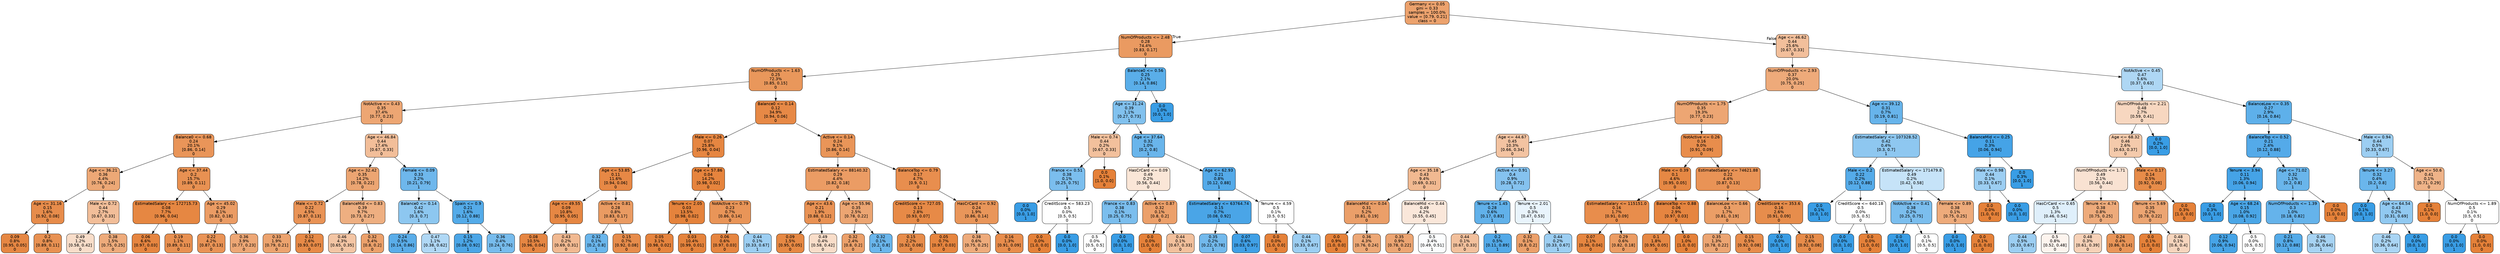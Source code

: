 digraph Tree {
node [shape=box, style="filled, rounded", color="black", fontname=helvetica] ;
edge [fontname=helvetica] ;
0 [label="Germany <= 0.05\ngini = 0.33\nsamples = 100.0%\nvalue = [0.79, 0.21]\nclass = 0", fillcolor="#eca26d"] ;
1 [label="NumOfProducts <= 2.48\n0.28\n74.4%\n[0.83, 0.17]\n0", fillcolor="#ea9a61"] ;
0 -> 1 [labeldistance=2.5, labelangle=45, headlabel="True"] ;
2 [label="NumOfProducts <= 1.63\n0.25\n72.3%\n[0.85, 0.15]\n0", fillcolor="#e9975b"] ;
1 -> 2 ;
3 [label="NotActive <= 0.43\n0.35\n37.4%\n[0.77, 0.23]\n0", fillcolor="#eda673"] ;
2 -> 3 ;
4 [label="Balance0 <= 0.68\n0.24\n20.1%\n[0.86, 0.14]\n0", fillcolor="#e99559"] ;
3 -> 4 ;
5 [label="Age <= 36.21\n0.36\n4.4%\n[0.76, 0.24]\n0", fillcolor="#eda876"] ;
4 -> 5 ;
6 [label="Age <= 31.16\n0.15\n1.6%\n[0.92, 0.08]\n0", fillcolor="#e78c4b"] ;
5 -> 6 ;
7 [label="0.09\n0.8%\n[0.95, 0.05]\n0", fillcolor="#e68743"] ;
6 -> 7 ;
8 [label="0.2\n0.8%\n[0.89, 0.11]\n0", fillcolor="#e89152"] ;
6 -> 8 ;
9 [label="Male <= 0.72\n0.44\n2.7%\n[0.67, 0.33]\n0", fillcolor="#f2be99"] ;
5 -> 9 ;
10 [label="0.49\n1.2%\n[0.58, 0.42]\n0", fillcolor="#f8ddc9"] ;
9 -> 10 ;
11 [label="0.38\n1.5%\n[0.75, 0.25]\n0", fillcolor="#eeab7b"] ;
9 -> 11 ;
12 [label="Age <= 37.44\n0.2\n15.7%\n[0.89, 0.11]\n0", fillcolor="#e89152"] ;
4 -> 12 ;
13 [label="EstimatedSalary <= 172715.73\n0.08\n7.7%\n[0.96, 0.04]\n0", fillcolor="#e68742"] ;
12 -> 13 ;
14 [label="0.06\n6.6%\n[0.97, 0.03]\n0", fillcolor="#e68540"] ;
13 -> 14 ;
15 [label="0.19\n1.1%\n[0.89, 0.11]\n0", fillcolor="#e89051"] ;
13 -> 15 ;
16 [label="Age <= 45.02\n0.29\n8.1%\n[0.82, 0.18]\n0", fillcolor="#eb9c64"] ;
12 -> 16 ;
17 [label="0.22\n4.2%\n[0.87, 0.13]\n0", fillcolor="#e99356"] ;
16 -> 17 ;
18 [label="0.36\n3.9%\n[0.77, 0.23]\n0", fillcolor="#eda775"] ;
16 -> 18 ;
19 [label="Age <= 46.84\n0.44\n17.4%\n[0.67, 0.33]\n0", fillcolor="#f2be99"] ;
3 -> 19 ;
20 [label="Age <= 32.42\n0.35\n14.2%\n[0.78, 0.22]\n0", fillcolor="#eca572"] ;
19 -> 20 ;
21 [label="Male <= 0.72\n0.22\n4.5%\n[0.87, 0.13]\n0", fillcolor="#e99356"] ;
20 -> 21 ;
22 [label="0.33\n1.9%\n[0.79, 0.21]\n0", fillcolor="#eca36e"] ;
21 -> 22 ;
23 [label="0.12\n2.6%\n[0.93, 0.07]\n0", fillcolor="#e78a47"] ;
21 -> 23 ;
24 [label="BalanceMid <= 0.83\n0.39\n9.7%\n[0.73, 0.27]\n0", fillcolor="#eeaf81"] ;
20 -> 24 ;
25 [label="0.46\n4.3%\n[0.65, 0.35]\n0", fillcolor="#f3c5a4"] ;
24 -> 25 ;
26 [label="0.32\n5.4%\n[0.8, 0.2]\n0", fillcolor="#eca16b"] ;
24 -> 26 ;
27 [label="Female <= 0.09\n0.33\n3.2%\n[0.21, 0.79]\n1", fillcolor="#6eb7ec"] ;
19 -> 27 ;
28 [label="Balance0 <= 0.14\n0.42\n1.6%\n[0.3, 0.7]\n1", fillcolor="#8dc7f0"] ;
27 -> 28 ;
29 [label="0.24\n0.5%\n[0.14, 0.86]\n1", fillcolor="#5aade9"] ;
28 -> 29 ;
30 [label="0.47\n1.1%\n[0.38, 0.62]\n1", fillcolor="#b0d8f5"] ;
28 -> 30 ;
31 [label="Spain <= 0.9\n0.21\n1.6%\n[0.12, 0.88]\n1", fillcolor="#54abe9"] ;
27 -> 31 ;
32 [label="0.15\n1.2%\n[0.08, 0.92]\n1", fillcolor="#4ba6e7"] ;
31 -> 32 ;
33 [label="0.36\n0.4%\n[0.24, 0.76]\n1", fillcolor="#77bced"] ;
31 -> 33 ;
34 [label="Balance0 <= 0.14\n0.12\n34.9%\n[0.94, 0.06]\n0", fillcolor="#e78946"] ;
2 -> 34 ;
35 [label="Male <= 0.26\n0.07\n25.8%\n[0.96, 0.04]\n0", fillcolor="#e68641"] ;
34 -> 35 ;
36 [label="Age <= 53.85\n0.11\n11.6%\n[0.94, 0.06]\n0", fillcolor="#e78845"] ;
35 -> 36 ;
37 [label="Age <= 49.55\n0.09\n10.8%\n[0.95, 0.05]\n0", fillcolor="#e68743"] ;
36 -> 37 ;
38 [label="0.08\n10.5%\n[0.96, 0.04]\n0", fillcolor="#e68642"] ;
37 -> 38 ;
39 [label="0.43\n0.2%\n[0.69, 0.31]\n0", fillcolor="#f1b991"] ;
37 -> 39 ;
40 [label="Active <= 0.81\n0.28\n0.8%\n[0.83, 0.17]\n0", fillcolor="#ea9b62"] ;
36 -> 40 ;
41 [label="0.32\n0.1%\n[0.2, 0.8]\n1", fillcolor="#6ab6ec"] ;
40 -> 41 ;
42 [label="0.15\n0.7%\n[0.92, 0.08]\n0", fillcolor="#e78c4b"] ;
40 -> 42 ;
43 [label="Age <= 57.86\n0.04\n14.2%\n[0.98, 0.02]\n0", fillcolor="#e6843d"] ;
35 -> 43 ;
44 [label="Tenure <= 2.05\n0.03\n13.5%\n[0.98, 0.02]\n0", fillcolor="#e5833c"] ;
43 -> 44 ;
45 [label="0.05\n3.1%\n[0.98, 0.02]\n0", fillcolor="#e6843e"] ;
44 -> 45 ;
46 [label="0.03\n10.4%\n[0.99, 0.01]\n0", fillcolor="#e5833c"] ;
44 -> 46 ;
47 [label="NotActive <= 0.79\n0.23\n0.7%\n[0.86, 0.14]\n0", fillcolor="#e99558"] ;
43 -> 47 ;
48 [label="0.06\n0.6%\n[0.97, 0.03]\n0", fillcolor="#e68540"] ;
47 -> 48 ;
49 [label="0.44\n0.1%\n[0.33, 0.67]\n1", fillcolor="#9ccef2"] ;
47 -> 49 ;
50 [label="Active <= 0.14\n0.24\n9.1%\n[0.86, 0.14]\n0", fillcolor="#e99558"] ;
34 -> 50 ;
51 [label="EstimatedSalary <= 88140.32\n0.29\n4.4%\n[0.82, 0.18]\n0", fillcolor="#eb9c64"] ;
50 -> 51 ;
52 [label="Age <= 43.6\n0.21\n1.9%\n[0.88, 0.12]\n0", fillcolor="#e99254"] ;
51 -> 52 ;
53 [label="0.09\n1.5%\n[0.95, 0.05]\n0", fillcolor="#e68843"] ;
52 -> 53 ;
54 [label="0.49\n0.4%\n[0.58, 0.42]\n0", fillcolor="#f8ddc9"] ;
52 -> 54 ;
55 [label="Age <= 55.96\n0.35\n2.5%\n[0.78, 0.22]\n0", fillcolor="#eca572"] ;
51 -> 55 ;
56 [label="0.32\n2.4%\n[0.8, 0.2]\n0", fillcolor="#eca06a"] ;
55 -> 56 ;
57 [label="0.32\n0.1%\n[0.2, 0.8]\n1", fillcolor="#6ab6ec"] ;
55 -> 57 ;
58 [label="BalanceTop <= 0.79\n0.17\n4.7%\n[0.9, 0.1]\n0", fillcolor="#e88e4e"] ;
50 -> 58 ;
59 [label="CreditScore <= 727.05\n0.13\n2.8%\n[0.93, 0.07]\n0", fillcolor="#e78a47"] ;
58 -> 59 ;
60 [label="0.15\n2.2%\n[0.92, 0.08]\n0", fillcolor="#e78c4a"] ;
59 -> 60 ;
61 [label="0.05\n0.7%\n[0.97, 0.03]\n0", fillcolor="#e6853f"] ;
59 -> 61 ;
62 [label="HasCrCard <= 0.92\n0.24\n1.9%\n[0.86, 0.14]\n0", fillcolor="#e9965a"] ;
58 -> 62 ;
63 [label="0.38\n0.6%\n[0.75, 0.25]\n0", fillcolor="#eeab7b"] ;
62 -> 63 ;
64 [label="0.16\n1.3%\n[0.91, 0.09]\n0", fillcolor="#e88d4c"] ;
62 -> 64 ;
65 [label="Balance0 <= 0.56\n0.25\n2.1%\n[0.14, 0.86]\n1", fillcolor="#5aaee9"] ;
1 -> 65 ;
66 [label="Age <= 31.24\n0.39\n1.1%\n[0.27, 0.73]\n1", fillcolor="#81c1ee"] ;
65 -> 66 ;
67 [label="Male <= 0.74\n0.44\n0.2%\n[0.67, 0.33]\n0", fillcolor="#f2c09c"] ;
66 -> 67 ;
68 [label="France <= 0.51\n0.38\n0.1%\n[0.25, 0.75]\n1", fillcolor="#7bbeee"] ;
67 -> 68 ;
69 [label="0.0\n0.0%\n[0.0, 1.0]\n1", fillcolor="#399de5"] ;
68 -> 69 ;
70 [label="CreditScore <= 583.23\n0.5\n0.0%\n[0.5, 0.5]\n0", fillcolor="#ffffff"] ;
68 -> 70 ;
71 [label="0.0\n0.0%\n[1.0, 0.0]\n0", fillcolor="#e58139"] ;
70 -> 71 ;
72 [label="0.0\n0.0%\n[0.0, 1.0]\n1", fillcolor="#399de5"] ;
70 -> 72 ;
73 [label="0.0\n0.1%\n[1.0, 0.0]\n0", fillcolor="#e58139"] ;
67 -> 73 ;
74 [label="Age <= 37.64\n0.32\n1.0%\n[0.2, 0.8]\n1", fillcolor="#69b5eb"] ;
66 -> 74 ;
75 [label="HasCrCard <= 0.09\n0.49\n0.2%\n[0.56, 0.44]\n0", fillcolor="#fae6d7"] ;
74 -> 75 ;
76 [label="France <= 0.83\n0.38\n0.1%\n[0.25, 0.75]\n1", fillcolor="#7bbeee"] ;
75 -> 76 ;
77 [label="0.5\n0.0%\n[0.5, 0.5]\n0", fillcolor="#ffffff"] ;
76 -> 77 ;
78 [label="0.0\n0.0%\n[0.0, 1.0]\n1", fillcolor="#399de5"] ;
76 -> 78 ;
79 [label="Active <= 0.87\n0.32\n0.1%\n[0.8, 0.2]\n0", fillcolor="#eca06a"] ;
75 -> 79 ;
80 [label="0.0\n0.0%\n[1.0, 0.0]\n0", fillcolor="#e58139"] ;
79 -> 80 ;
81 [label="0.44\n0.1%\n[0.67, 0.33]\n0", fillcolor="#f2c09c"] ;
79 -> 81 ;
82 [label="Age <= 62.93\n0.21\n0.8%\n[0.12, 0.88]\n1", fillcolor="#54aae9"] ;
74 -> 82 ;
83 [label="EstimatedSalary <= 63764.74\n0.15\n0.7%\n[0.08, 0.92]\n1", fillcolor="#4aa5e7"] ;
82 -> 83 ;
84 [label="0.35\n0.2%\n[0.22, 0.78]\n1", fillcolor="#72b9ec"] ;
83 -> 84 ;
85 [label="0.07\n0.6%\n[0.03, 0.97]\n1", fillcolor="#40a0e6"] ;
83 -> 85 ;
86 [label="Tenure <= 4.59\n0.5\n0.1%\n[0.5, 0.5]\n0", fillcolor="#ffffff"] ;
82 -> 86 ;
87 [label="0.0\n0.0%\n[1.0, 0.0]\n0", fillcolor="#e58139"] ;
86 -> 87 ;
88 [label="0.44\n0.1%\n[0.33, 0.67]\n1", fillcolor="#9ccef2"] ;
86 -> 88 ;
89 [label="0.0\n1.0%\n[0.0, 1.0]\n1", fillcolor="#399de5"] ;
65 -> 89 ;
90 [label="Age <= 46.62\n0.44\n25.6%\n[0.67, 0.33]\n0", fillcolor="#f2bf9b"] ;
0 -> 90 [labeldistance=2.5, labelangle=-45, headlabel="False"] ;
91 [label="NumOfProducts <= 2.93\n0.37\n20.0%\n[0.75, 0.25]\n0", fillcolor="#eeaa7a"] ;
90 -> 91 ;
92 [label="NumOfProducts <= 1.75\n0.35\n19.3%\n[0.77, 0.23]\n0", fillcolor="#eda673"] ;
91 -> 92 ;
93 [label="Age <= 44.67\n0.45\n10.3%\n[0.66, 0.34]\n0", fillcolor="#f3c3a1"] ;
92 -> 93 ;
94 [label="Age <= 35.18\n0.43\n9.4%\n[0.69, 0.31]\n0", fillcolor="#f1b991"] ;
93 -> 94 ;
95 [label="BalanceMid <= 0.04\n0.31\n5.2%\n[0.81, 0.19]\n0", fillcolor="#eb9f69"] ;
94 -> 95 ;
96 [label="0.0\n0.9%\n[1.0, 0.0]\n0", fillcolor="#e58139"] ;
95 -> 96 ;
97 [label="0.36\n4.3%\n[0.76, 0.24]\n0", fillcolor="#eda876"] ;
95 -> 97 ;
98 [label="BalanceMid <= 0.44\n0.49\n4.2%\n[0.55, 0.45]\n0", fillcolor="#fae7da"] ;
94 -> 98 ;
99 [label="0.35\n0.9%\n[0.78, 0.22]\n0", fillcolor="#eca572"] ;
98 -> 99 ;
100 [label="0.5\n3.4%\n[0.49, 0.51]\n1", fillcolor="#fbfdfe"] ;
98 -> 100 ;
101 [label="Active <= 0.91\n0.4\n0.9%\n[0.28, 0.72]\n1", fillcolor="#85c2ef"] ;
93 -> 101 ;
102 [label="Tenure <= 1.45\n0.28\n0.6%\n[0.17, 0.83]\n1", fillcolor="#61b1ea"] ;
101 -> 102 ;
103 [label="0.44\n0.1%\n[0.67, 0.33]\n0", fillcolor="#f2c09c"] ;
102 -> 103 ;
104 [label="0.2\n0.5%\n[0.11, 0.89]\n1", fillcolor="#52a9e8"] ;
102 -> 104 ;
105 [label="Tenure <= 2.01\n0.5\n0.3%\n[0.47, 0.53]\n1", fillcolor="#e9f4fc"] ;
101 -> 105 ;
106 [label="0.32\n0.1%\n[0.8, 0.2]\n0", fillcolor="#eca06a"] ;
105 -> 106 ;
107 [label="0.44\n0.2%\n[0.33, 0.67]\n1", fillcolor="#9ccef2"] ;
105 -> 107 ;
108 [label="NotActive <= 0.26\n0.16\n9.0%\n[0.91, 0.09]\n0", fillcolor="#e88d4c"] ;
92 -> 108 ;
109 [label="Male <= 0.39\n0.1\n4.6%\n[0.95, 0.05]\n0", fillcolor="#e68844"] ;
108 -> 109 ;
110 [label="EstimatedSalary <= 115151.0\n0.16\n1.7%\n[0.91, 0.09]\n0", fillcolor="#e88d4c"] ;
109 -> 110 ;
111 [label="0.07\n1.1%\n[0.96, 0.04]\n0", fillcolor="#e68640"] ;
110 -> 111 ;
112 [label="0.29\n0.6%\n[0.82, 0.18]\n0", fillcolor="#eb9c63"] ;
110 -> 112 ;
113 [label="BalanceTop <= 0.88\n0.06\n2.9%\n[0.97, 0.03]\n0", fillcolor="#e68540"] ;
109 -> 113 ;
114 [label="0.1\n1.8%\n[0.95, 0.05]\n0", fillcolor="#e68844"] ;
113 -> 114 ;
115 [label="0.0\n1.0%\n[1.0, 0.0]\n0", fillcolor="#e58139"] ;
113 -> 115 ;
116 [label="EstimatedSalary <= 74621.88\n0.22\n4.4%\n[0.87, 0.13]\n0", fillcolor="#e99356"] ;
108 -> 116 ;
117 [label="BalanceLow <= 0.66\n0.3\n1.7%\n[0.81, 0.19]\n0", fillcolor="#eb9e66"] ;
116 -> 117 ;
118 [label="0.35\n1.3%\n[0.78, 0.22]\n0", fillcolor="#eca572"] ;
117 -> 118 ;
119 [label="0.15\n0.5%\n[0.92, 0.08]\n0", fillcolor="#e78c4b"] ;
117 -> 119 ;
120 [label="CreditScore <= 353.6\n0.16\n2.6%\n[0.91, 0.09]\n0", fillcolor="#e78d4c"] ;
116 -> 120 ;
121 [label="0.0\n0.0%\n[0.0, 1.0]\n1", fillcolor="#399de5"] ;
120 -> 121 ;
122 [label="0.15\n2.6%\n[0.92, 0.08]\n0", fillcolor="#e78c4a"] ;
120 -> 122 ;
123 [label="Age <= 39.12\n0.31\n0.7%\n[0.19, 0.81]\n1", fillcolor="#67b4eb"] ;
91 -> 123 ;
124 [label="EstimatedSalary <= 107328.52\n0.42\n0.4%\n[0.3, 0.7]\n1", fillcolor="#8ec7f0"] ;
123 -> 124 ;
125 [label="Male <= 0.2\n0.22\n0.2%\n[0.12, 0.88]\n1", fillcolor="#55abe9"] ;
124 -> 125 ;
126 [label="0.0\n0.1%\n[0.0, 1.0]\n1", fillcolor="#399de5"] ;
125 -> 126 ;
127 [label="CreditScore <= 640.18\n0.5\n0.0%\n[0.5, 0.5]\n0", fillcolor="#ffffff"] ;
125 -> 127 ;
128 [label="0.0\n0.0%\n[0.0, 1.0]\n1", fillcolor="#399de5"] ;
127 -> 128 ;
129 [label="0.0\n0.0%\n[1.0, 0.0]\n0", fillcolor="#e58139"] ;
127 -> 129 ;
130 [label="EstimatedSalary <= 171479.8\n0.49\n0.2%\n[0.42, 0.58]\n1", fillcolor="#c6e3f8"] ;
124 -> 130 ;
131 [label="NotActive <= 0.41\n0.38\n0.2%\n[0.25, 0.75]\n1", fillcolor="#7bbeee"] ;
130 -> 131 ;
132 [label="0.0\n0.1%\n[0.0, 1.0]\n1", fillcolor="#399de5"] ;
131 -> 132 ;
133 [label="0.5\n0.1%\n[0.5, 0.5]\n0", fillcolor="#ffffff"] ;
131 -> 133 ;
134 [label="Female <= 0.89\n0.38\n0.1%\n[0.75, 0.25]\n0", fillcolor="#eeab7b"] ;
130 -> 134 ;
135 [label="0.0\n0.0%\n[0.0, 1.0]\n1", fillcolor="#399de5"] ;
134 -> 135 ;
136 [label="0.0\n0.1%\n[1.0, 0.0]\n0", fillcolor="#e58139"] ;
134 -> 136 ;
137 [label="BalanceMid <= 0.25\n0.11\n0.3%\n[0.06, 0.94]\n1", fillcolor="#45a3e7"] ;
123 -> 137 ;
138 [label="Male <= 0.98\n0.44\n0.1%\n[0.33, 0.67]\n1", fillcolor="#9ccef2"] ;
137 -> 138 ;
139 [label="0.0\n0.0%\n[1.0, 0.0]\n0", fillcolor="#e58139"] ;
138 -> 139 ;
140 [label="0.0\n0.0%\n[0.0, 1.0]\n1", fillcolor="#399de5"] ;
138 -> 140 ;
141 [label="0.0\n0.3%\n[0.0, 1.0]\n1", fillcolor="#399de5"] ;
137 -> 141 ;
142 [label="NotActive <= 0.45\n0.47\n5.6%\n[0.37, 0.63]\n1", fillcolor="#aed7f4"] ;
90 -> 142 ;
143 [label="NumOfProducts <= 2.21\n0.48\n2.7%\n[0.59, 0.41]\n0", fillcolor="#f7d7c0"] ;
142 -> 143 ;
144 [label="Age <= 68.32\n0.46\n2.6%\n[0.63, 0.37]\n0", fillcolor="#f4caab"] ;
143 -> 144 ;
145 [label="NumOfProducts <= 1.71\n0.49\n2.1%\n[0.56, 0.44]\n0", fillcolor="#f9e2d2"] ;
144 -> 145 ;
146 [label="HasCrCard <= 0.65\n0.5\n1.3%\n[0.46, 0.54]\n1", fillcolor="#dfeffb"] ;
145 -> 146 ;
147 [label="0.44\n0.5%\n[0.33, 0.67]\n1", fillcolor="#9ccef2"] ;
146 -> 147 ;
148 [label="0.5\n0.8%\n[0.52, 0.48]\n0", fillcolor="#fdf4ee"] ;
146 -> 148 ;
149 [label="Tenure <= 4.74\n0.38\n0.8%\n[0.75, 0.25]\n0", fillcolor="#eeab7b"] ;
145 -> 149 ;
150 [label="0.48\n0.3%\n[0.61, 0.39]\n0", fillcolor="#f6d1b7"] ;
149 -> 150 ;
151 [label="0.24\n0.4%\n[0.86, 0.14]\n0", fillcolor="#e99558"] ;
149 -> 151 ;
152 [label="Male <= 0.17\n0.14\n0.5%\n[0.92, 0.08]\n0", fillcolor="#e78c49"] ;
144 -> 152 ;
153 [label="Tenure <= 5.69\n0.35\n0.2%\n[0.78, 0.22]\n0", fillcolor="#eca572"] ;
152 -> 153 ;
154 [label="0.0\n0.1%\n[1.0, 0.0]\n0", fillcolor="#e58139"] ;
153 -> 154 ;
155 [label="0.48\n0.1%\n[0.6, 0.4]\n0", fillcolor="#f6d5bd"] ;
153 -> 155 ;
156 [label="0.0\n0.3%\n[1.0, 0.0]\n0", fillcolor="#e58139"] ;
152 -> 156 ;
157 [label="0.0\n0.2%\n[0.0, 1.0]\n1", fillcolor="#399de5"] ;
143 -> 157 ;
158 [label="BalanceLow <= 0.35\n0.27\n2.9%\n[0.16, 0.84]\n1", fillcolor="#5eb0ea"] ;
142 -> 158 ;
159 [label="BalanceTop <= 0.52\n0.21\n2.4%\n[0.12, 0.88]\n1", fillcolor="#54aae9"] ;
158 -> 159 ;
160 [label="Tenure <= 3.94\n0.11\n1.3%\n[0.06, 0.94]\n1", fillcolor="#45a3e7"] ;
159 -> 160 ;
161 [label="0.0\n0.3%\n[0.0, 1.0]\n1", fillcolor="#399de5"] ;
160 -> 161 ;
162 [label="Age <= 68.24\n0.15\n1.0%\n[0.08, 0.92]\n1", fillcolor="#4aa6e7"] ;
160 -> 162 ;
163 [label="0.12\n0.9%\n[0.06, 0.94]\n1", fillcolor="#46a4e7"] ;
162 -> 163 ;
164 [label="0.5\n0.0%\n[0.5, 0.5]\n0", fillcolor="#ffffff"] ;
162 -> 164 ;
165 [label="Age <= 71.02\n0.32\n1.1%\n[0.2, 0.8]\n1", fillcolor="#69b5eb"] ;
159 -> 165 ;
166 [label="NumOfProducts <= 1.39\n0.3\n1.0%\n[0.18, 0.82]\n1", fillcolor="#65b3eb"] ;
165 -> 166 ;
167 [label="0.21\n0.8%\n[0.12, 0.88]\n1", fillcolor="#54abe9"] ;
166 -> 167 ;
168 [label="0.46\n0.3%\n[0.36, 0.64]\n1", fillcolor="#a7d3f3"] ;
166 -> 168 ;
169 [label="0.0\n0.0%\n[1.0, 0.0]\n0", fillcolor="#e58139"] ;
165 -> 169 ;
170 [label="Male <= 0.94\n0.44\n0.5%\n[0.33, 0.67]\n1", fillcolor="#9ccef2"] ;
158 -> 170 ;
171 [label="Tenure <= 3.27\n0.32\n0.4%\n[0.2, 0.8]\n1", fillcolor="#6ab6ec"] ;
170 -> 171 ;
172 [label="0.0\n0.1%\n[0.0, 1.0]\n1", fillcolor="#399de5"] ;
171 -> 172 ;
173 [label="Age <= 64.54\n0.43\n0.2%\n[0.31, 0.69]\n1", fillcolor="#91c9f1"] ;
171 -> 173 ;
174 [label="0.46\n0.2%\n[0.36, 0.64]\n1", fillcolor="#aad5f4"] ;
173 -> 174 ;
175 [label="0.0\n0.0%\n[0.0, 1.0]\n1", fillcolor="#399de5"] ;
173 -> 175 ;
176 [label="Age <= 50.6\n0.41\n0.1%\n[0.71, 0.29]\n0", fillcolor="#efb388"] ;
170 -> 176 ;
177 [label="0.0\n0.1%\n[1.0, 0.0]\n0", fillcolor="#e58139"] ;
176 -> 177 ;
178 [label="NumOfProducts <= 1.89\n0.5\n0.1%\n[0.5, 0.5]\n0", fillcolor="#ffffff"] ;
176 -> 178 ;
179 [label="0.0\n0.0%\n[0.0, 1.0]\n1", fillcolor="#399de5"] ;
178 -> 179 ;
180 [label="0.0\n0.0%\n[1.0, 0.0]\n0", fillcolor="#e58139"] ;
178 -> 180 ;
}